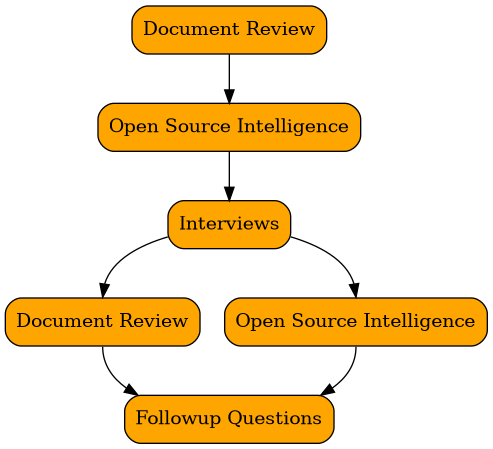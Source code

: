 @startuml
digraph G {
    node [
        shape = record, 
        fillcolor = Orange, 
        style = "filled, rounded",
        ]

    1 [label = "Document Review"]
    2 [label = "Open Source Intelligence"]
    3 [label = "Interviews"]
    4 [label = "Document Review"]
    5 [label = "Open Source Intelligence"]
    6 [label = "Followup Questions"]

    1 -> 2 -> 3 -> 4:n, 5:n
    4:s, 5:s -> 6
}
@enduml
